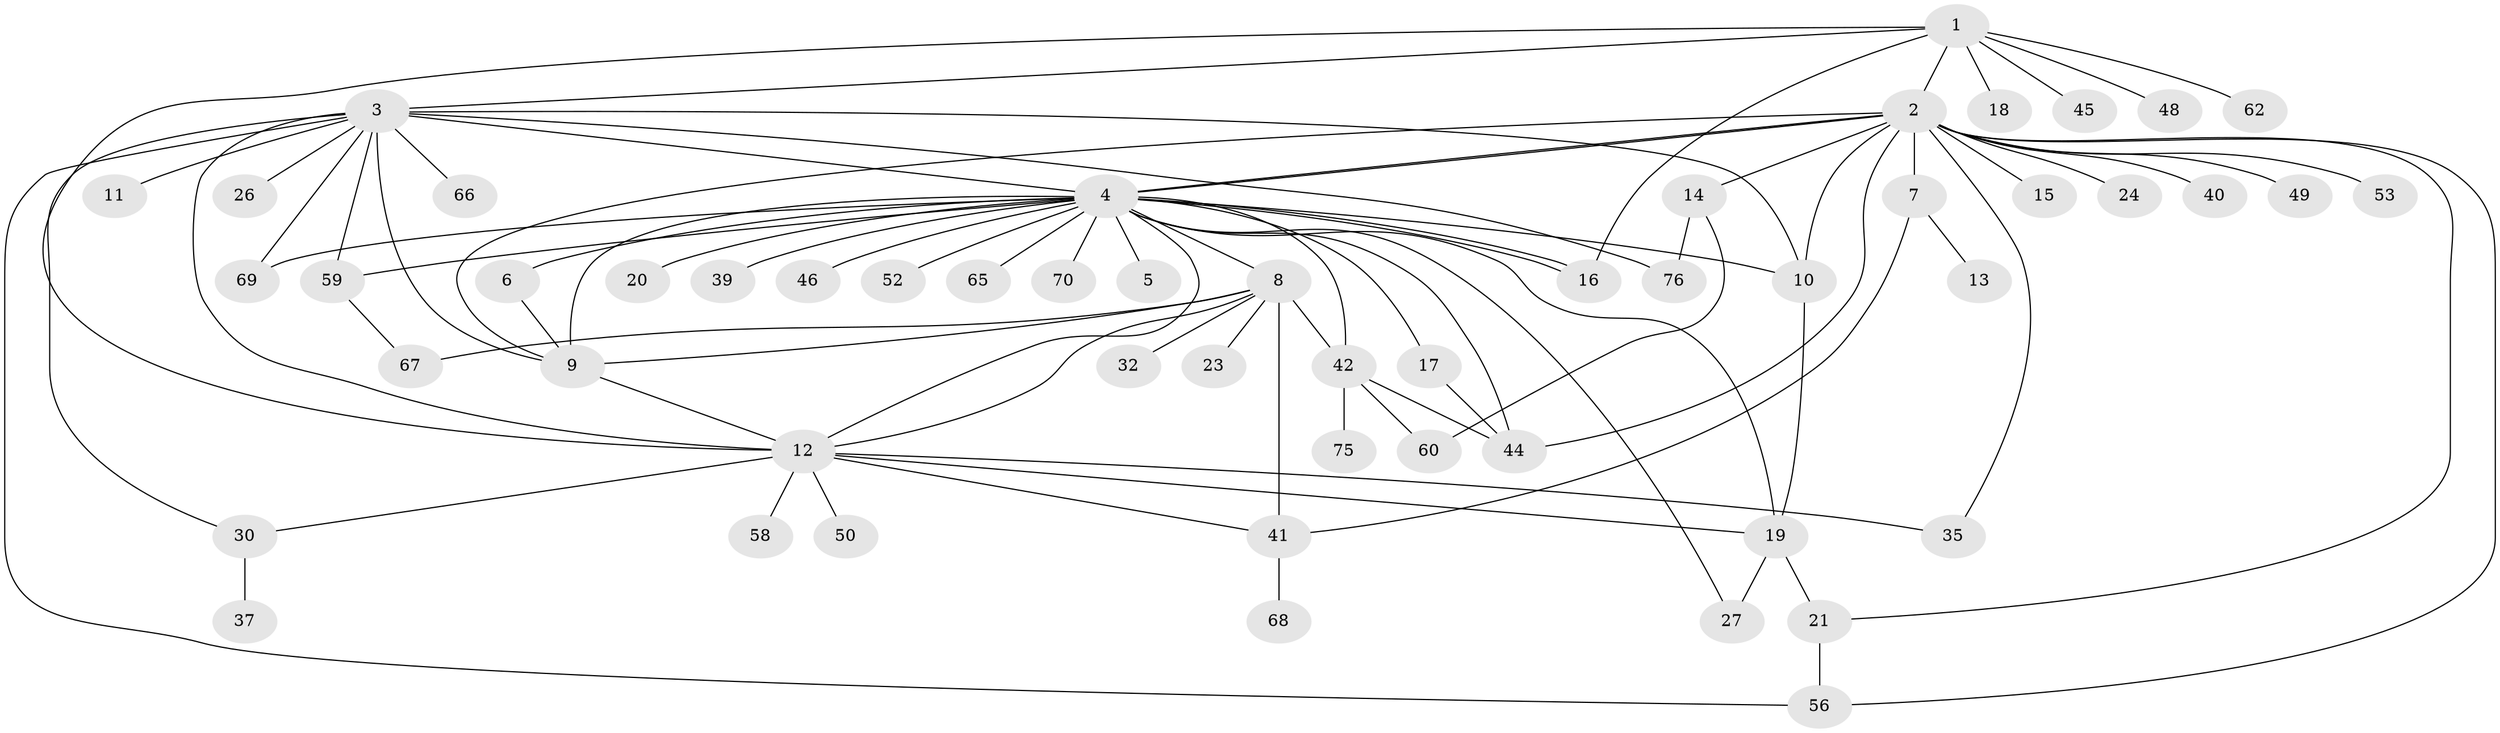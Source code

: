 // Generated by graph-tools (version 1.1) at 2025/23/03/03/25 07:23:55]
// undirected, 54 vertices, 86 edges
graph export_dot {
graph [start="1"]
  node [color=gray90,style=filled];
  1 [super="+61"];
  2 [super="+71"];
  3 [super="+43"];
  4 [super="+34"];
  5;
  6 [super="+25"];
  7 [super="+38"];
  8 [super="+22"];
  9 [super="+29"];
  10 [super="+31"];
  11;
  12 [super="+51"];
  13;
  14 [super="+74"];
  15 [super="+54"];
  16 [super="+36"];
  17 [super="+33"];
  18 [super="+64"];
  19 [super="+47"];
  20;
  21 [super="+28"];
  23;
  24;
  26;
  27;
  30;
  32;
  35;
  37;
  39;
  40;
  41;
  42 [super="+55"];
  44 [super="+57"];
  45;
  46 [super="+63"];
  48;
  49;
  50;
  52;
  53;
  56 [super="+77"];
  58;
  59 [super="+72"];
  60;
  62;
  65;
  66;
  67;
  68 [super="+73"];
  69;
  70;
  75;
  76;
  1 -- 2;
  1 -- 3;
  1 -- 12;
  1 -- 16;
  1 -- 18;
  1 -- 45;
  1 -- 48;
  1 -- 62;
  2 -- 4;
  2 -- 4;
  2 -- 7 [weight=2];
  2 -- 14;
  2 -- 15;
  2 -- 21;
  2 -- 24;
  2 -- 35;
  2 -- 40;
  2 -- 49;
  2 -- 53;
  2 -- 56;
  2 -- 10;
  2 -- 44;
  2 -- 9;
  3 -- 9;
  3 -- 11;
  3 -- 26;
  3 -- 30;
  3 -- 66 [weight=2];
  3 -- 69;
  3 -- 76;
  3 -- 56;
  3 -- 4;
  3 -- 10;
  3 -- 12;
  3 -- 59;
  4 -- 5;
  4 -- 6 [weight=2];
  4 -- 8;
  4 -- 9 [weight=2];
  4 -- 10;
  4 -- 16;
  4 -- 16;
  4 -- 17;
  4 -- 20;
  4 -- 27;
  4 -- 39;
  4 -- 46;
  4 -- 69;
  4 -- 70;
  4 -- 65;
  4 -- 52;
  4 -- 59;
  4 -- 12;
  4 -- 42;
  4 -- 19;
  4 -- 44;
  6 -- 9;
  7 -- 13;
  7 -- 41;
  8 -- 9;
  8 -- 23;
  8 -- 32;
  8 -- 41;
  8 -- 42;
  8 -- 67;
  8 -- 12;
  9 -- 12 [weight=2];
  10 -- 19;
  12 -- 30;
  12 -- 35;
  12 -- 50;
  12 -- 58;
  12 -- 41;
  12 -- 19;
  14 -- 60;
  14 -- 76;
  17 -- 44;
  19 -- 21;
  19 -- 27;
  21 -- 56;
  30 -- 37;
  41 -- 68;
  42 -- 75;
  42 -- 60;
  42 -- 44;
  59 -- 67;
}
